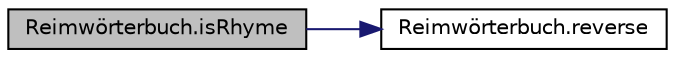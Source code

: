 digraph "Reimwörterbuch.isRhyme"
{
  edge [fontname="Helvetica",fontsize="10",labelfontname="Helvetica",labelfontsize="10"];
  node [fontname="Helvetica",fontsize="10",shape=record];
  rankdir="LR";
  Node1 [label="Reimwörterbuch.isRhyme",height=0.2,width=0.4,color="black", fillcolor="grey75", style="filled" fontcolor="black"];
  Node1 -> Node2 [color="midnightblue",fontsize="10",style="solid"];
  Node2 [label="Reimwörterbuch.reverse",height=0.2,width=0.4,color="black", fillcolor="white", style="filled",URL="$classReimw_xC3_xB6rterbuch.html#a207e093eb9205ca682c3e5939d118eeb"];
}
